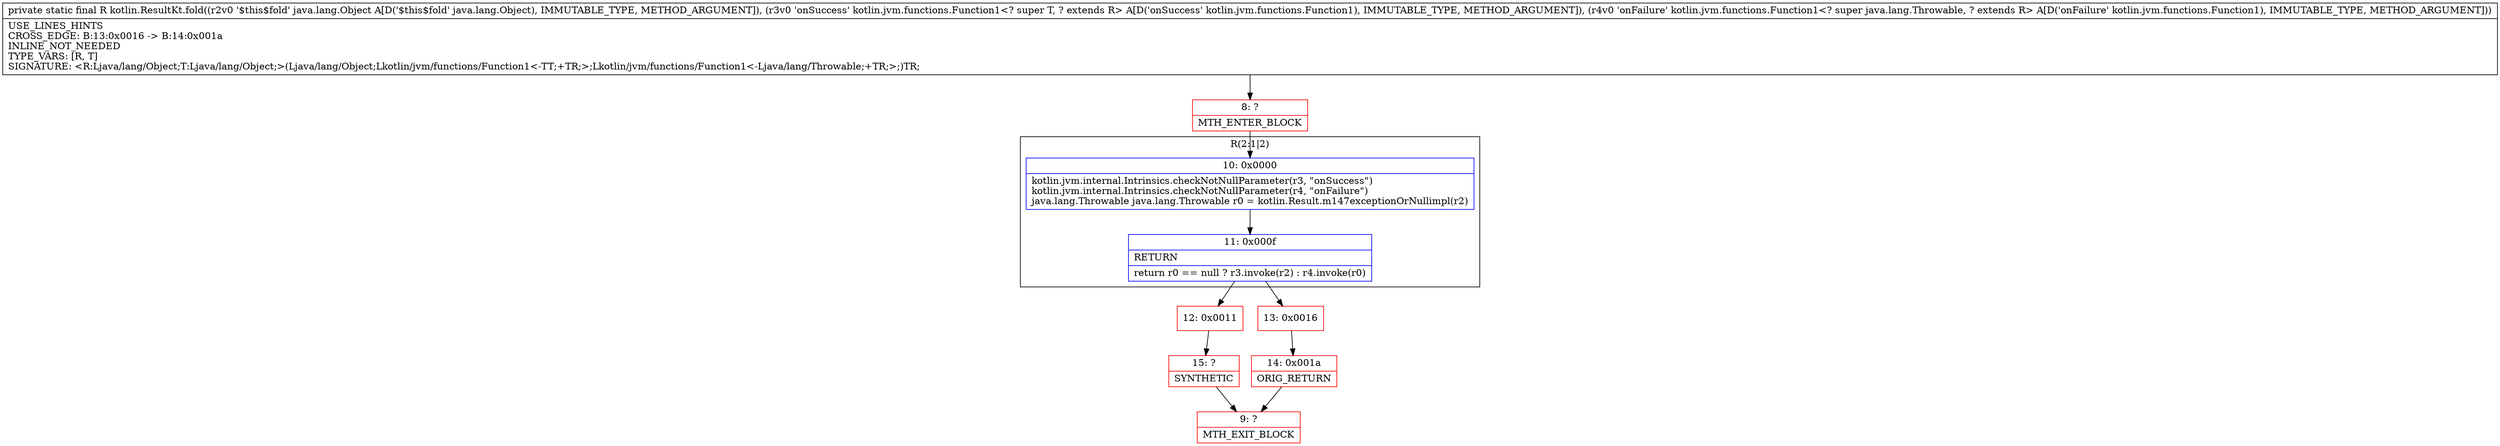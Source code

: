 digraph "CFG forkotlin.ResultKt.fold(Ljava\/lang\/Object;Lkotlin\/jvm\/functions\/Function1;Lkotlin\/jvm\/functions\/Function1;)Ljava\/lang\/Object;" {
subgraph cluster_Region_208469292 {
label = "R(2:1|2)";
node [shape=record,color=blue];
Node_10 [shape=record,label="{10\:\ 0x0000|kotlin.jvm.internal.Intrinsics.checkNotNullParameter(r3, \"onSuccess\")\lkotlin.jvm.internal.Intrinsics.checkNotNullParameter(r4, \"onFailure\")\ljava.lang.Throwable java.lang.Throwable r0 = kotlin.Result.m147exceptionOrNullimpl(r2)\l}"];
Node_11 [shape=record,label="{11\:\ 0x000f|RETURN\l|return r0 == null ? r3.invoke(r2) : r4.invoke(r0)\l}"];
}
Node_8 [shape=record,color=red,label="{8\:\ ?|MTH_ENTER_BLOCK\l}"];
Node_12 [shape=record,color=red,label="{12\:\ 0x0011}"];
Node_15 [shape=record,color=red,label="{15\:\ ?|SYNTHETIC\l}"];
Node_9 [shape=record,color=red,label="{9\:\ ?|MTH_EXIT_BLOCK\l}"];
Node_13 [shape=record,color=red,label="{13\:\ 0x0016}"];
Node_14 [shape=record,color=red,label="{14\:\ 0x001a|ORIG_RETURN\l}"];
MethodNode[shape=record,label="{private static final R kotlin.ResultKt.fold((r2v0 '$this$fold' java.lang.Object A[D('$this$fold' java.lang.Object), IMMUTABLE_TYPE, METHOD_ARGUMENT]), (r3v0 'onSuccess' kotlin.jvm.functions.Function1\<? super T, ? extends R\> A[D('onSuccess' kotlin.jvm.functions.Function1), IMMUTABLE_TYPE, METHOD_ARGUMENT]), (r4v0 'onFailure' kotlin.jvm.functions.Function1\<? super java.lang.Throwable, ? extends R\> A[D('onFailure' kotlin.jvm.functions.Function1), IMMUTABLE_TYPE, METHOD_ARGUMENT]))  | USE_LINES_HINTS\lCROSS_EDGE: B:13:0x0016 \-\> B:14:0x001a\lINLINE_NOT_NEEDED\lTYPE_VARS: [R, T]\lSIGNATURE: \<R:Ljava\/lang\/Object;T:Ljava\/lang\/Object;\>(Ljava\/lang\/Object;Lkotlin\/jvm\/functions\/Function1\<\-TT;+TR;\>;Lkotlin\/jvm\/functions\/Function1\<\-Ljava\/lang\/Throwable;+TR;\>;)TR;\l}"];
MethodNode -> Node_8;Node_10 -> Node_11;
Node_11 -> Node_12;
Node_11 -> Node_13;
Node_8 -> Node_10;
Node_12 -> Node_15;
Node_15 -> Node_9;
Node_13 -> Node_14;
Node_14 -> Node_9;
}

